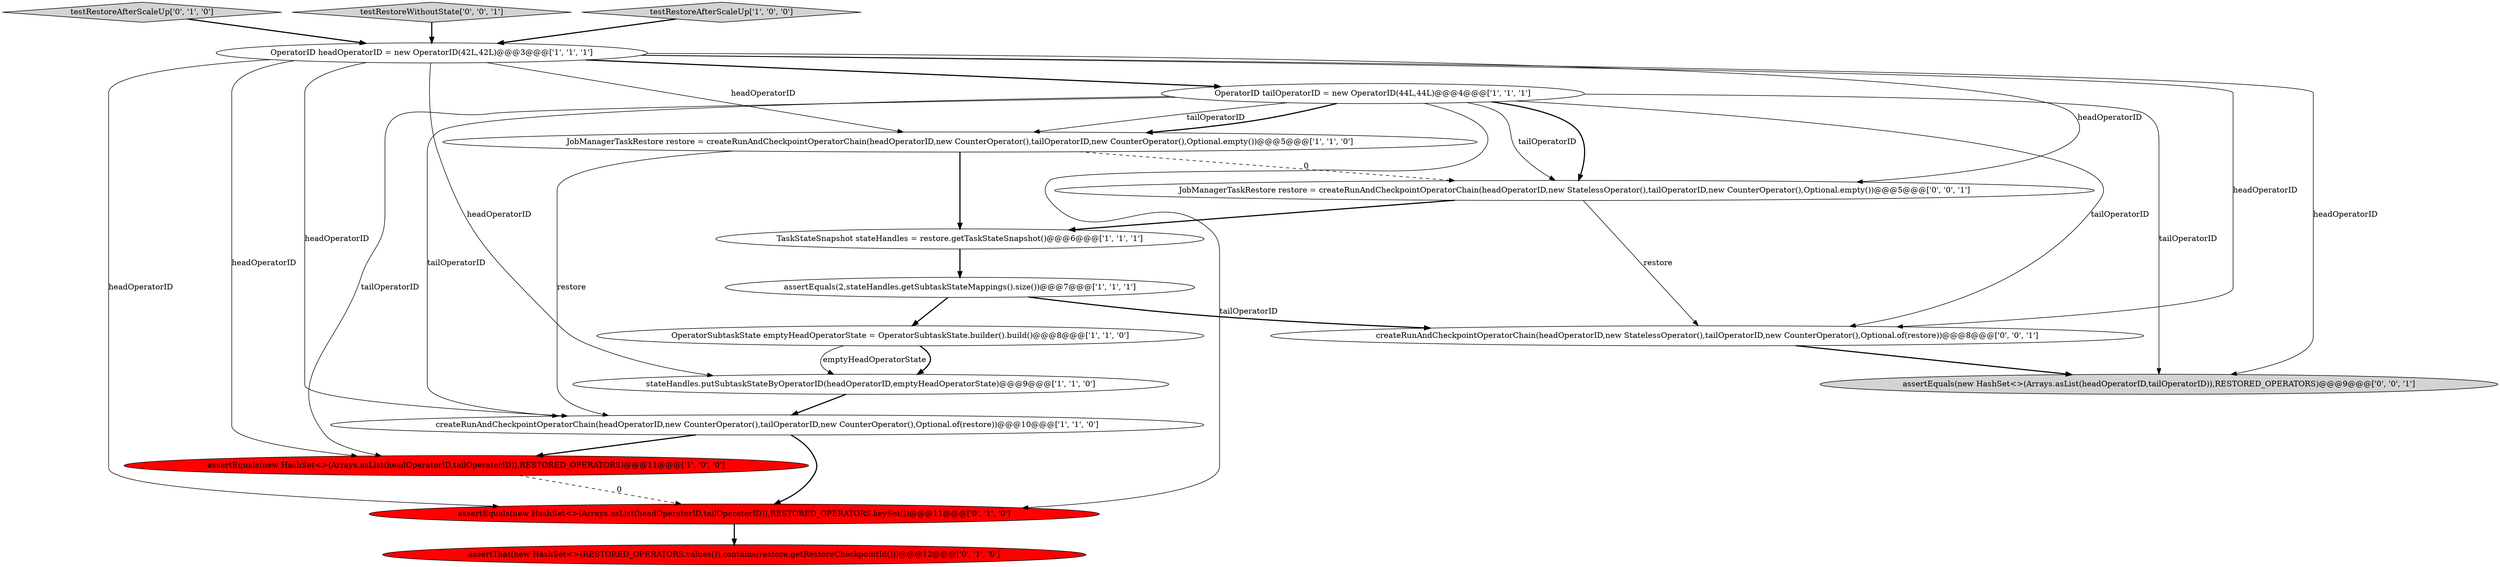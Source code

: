 digraph {
4 [style = filled, label = "stateHandles.putSubtaskStateByOperatorID(headOperatorID,emptyHeadOperatorState)@@@9@@@['1', '1', '0']", fillcolor = white, shape = ellipse image = "AAA0AAABBB1BBB"];
1 [style = filled, label = "assertEquals(new HashSet<>(Arrays.asList(headOperatorID,tailOperatorID)),RESTORED_OPERATORS)@@@11@@@['1', '0', '0']", fillcolor = red, shape = ellipse image = "AAA1AAABBB1BBB"];
11 [style = filled, label = "testRestoreAfterScaleUp['0', '1', '0']", fillcolor = lightgray, shape = diamond image = "AAA0AAABBB2BBB"];
16 [style = filled, label = "testRestoreWithoutState['0', '0', '1']", fillcolor = lightgray, shape = diamond image = "AAA0AAABBB3BBB"];
8 [style = filled, label = "createRunAndCheckpointOperatorChain(headOperatorID,new CounterOperator(),tailOperatorID,new CounterOperator(),Optional.of(restore))@@@10@@@['1', '1', '0']", fillcolor = white, shape = ellipse image = "AAA0AAABBB1BBB"];
12 [style = filled, label = "assertEquals(new HashSet<>(Arrays.asList(headOperatorID,tailOperatorID)),RESTORED_OPERATORS.keySet())@@@11@@@['0', '1', '0']", fillcolor = red, shape = ellipse image = "AAA1AAABBB2BBB"];
6 [style = filled, label = "TaskStateSnapshot stateHandles = restore.getTaskStateSnapshot()@@@6@@@['1', '1', '1']", fillcolor = white, shape = ellipse image = "AAA0AAABBB1BBB"];
3 [style = filled, label = "testRestoreAfterScaleUp['1', '0', '0']", fillcolor = lightgray, shape = diamond image = "AAA0AAABBB1BBB"];
9 [style = filled, label = "OperatorID tailOperatorID = new OperatorID(44L,44L)@@@4@@@['1', '1', '1']", fillcolor = white, shape = ellipse image = "AAA0AAABBB1BBB"];
14 [style = filled, label = "createRunAndCheckpointOperatorChain(headOperatorID,new StatelessOperator(),tailOperatorID,new CounterOperator(),Optional.of(restore))@@@8@@@['0', '0', '1']", fillcolor = white, shape = ellipse image = "AAA0AAABBB3BBB"];
13 [style = filled, label = "assertEquals(new HashSet<>(Arrays.asList(headOperatorID,tailOperatorID)),RESTORED_OPERATORS)@@@9@@@['0', '0', '1']", fillcolor = lightgray, shape = ellipse image = "AAA0AAABBB3BBB"];
5 [style = filled, label = "JobManagerTaskRestore restore = createRunAndCheckpointOperatorChain(headOperatorID,new CounterOperator(),tailOperatorID,new CounterOperator(),Optional.empty())@@@5@@@['1', '1', '0']", fillcolor = white, shape = ellipse image = "AAA0AAABBB1BBB"];
10 [style = filled, label = "assertThat(new HashSet<>(RESTORED_OPERATORS.values()),contains(restore.getRestoreCheckpointId()))@@@12@@@['0', '1', '0']", fillcolor = red, shape = ellipse image = "AAA1AAABBB2BBB"];
2 [style = filled, label = "OperatorID headOperatorID = new OperatorID(42L,42L)@@@3@@@['1', '1', '1']", fillcolor = white, shape = ellipse image = "AAA0AAABBB1BBB"];
15 [style = filled, label = "JobManagerTaskRestore restore = createRunAndCheckpointOperatorChain(headOperatorID,new StatelessOperator(),tailOperatorID,new CounterOperator(),Optional.empty())@@@5@@@['0', '0', '1']", fillcolor = white, shape = ellipse image = "AAA0AAABBB3BBB"];
7 [style = filled, label = "assertEquals(2,stateHandles.getSubtaskStateMappings().size())@@@7@@@['1', '1', '1']", fillcolor = white, shape = ellipse image = "AAA0AAABBB1BBB"];
0 [style = filled, label = "OperatorSubtaskState emptyHeadOperatorState = OperatorSubtaskState.builder().build()@@@8@@@['1', '1', '0']", fillcolor = white, shape = ellipse image = "AAA0AAABBB1BBB"];
9->5 [style = solid, label="tailOperatorID"];
9->1 [style = solid, label="tailOperatorID"];
2->12 [style = solid, label="headOperatorID"];
9->12 [style = solid, label="tailOperatorID"];
2->4 [style = solid, label="headOperatorID"];
2->14 [style = solid, label="headOperatorID"];
5->8 [style = solid, label="restore"];
9->13 [style = solid, label="tailOperatorID"];
7->0 [style = bold, label=""];
15->6 [style = bold, label=""];
2->9 [style = bold, label=""];
16->2 [style = bold, label=""];
9->8 [style = solid, label="tailOperatorID"];
11->2 [style = bold, label=""];
2->13 [style = solid, label="headOperatorID"];
7->14 [style = bold, label=""];
2->5 [style = solid, label="headOperatorID"];
8->1 [style = bold, label=""];
1->12 [style = dashed, label="0"];
12->10 [style = bold, label=""];
15->14 [style = solid, label="restore"];
5->6 [style = bold, label=""];
3->2 [style = bold, label=""];
0->4 [style = bold, label=""];
9->15 [style = bold, label=""];
0->4 [style = solid, label="emptyHeadOperatorState"];
9->5 [style = bold, label=""];
9->14 [style = solid, label="tailOperatorID"];
4->8 [style = bold, label=""];
2->15 [style = solid, label="headOperatorID"];
14->13 [style = bold, label=""];
6->7 [style = bold, label=""];
5->15 [style = dashed, label="0"];
9->15 [style = solid, label="tailOperatorID"];
2->1 [style = solid, label="headOperatorID"];
8->12 [style = bold, label=""];
2->8 [style = solid, label="headOperatorID"];
}
